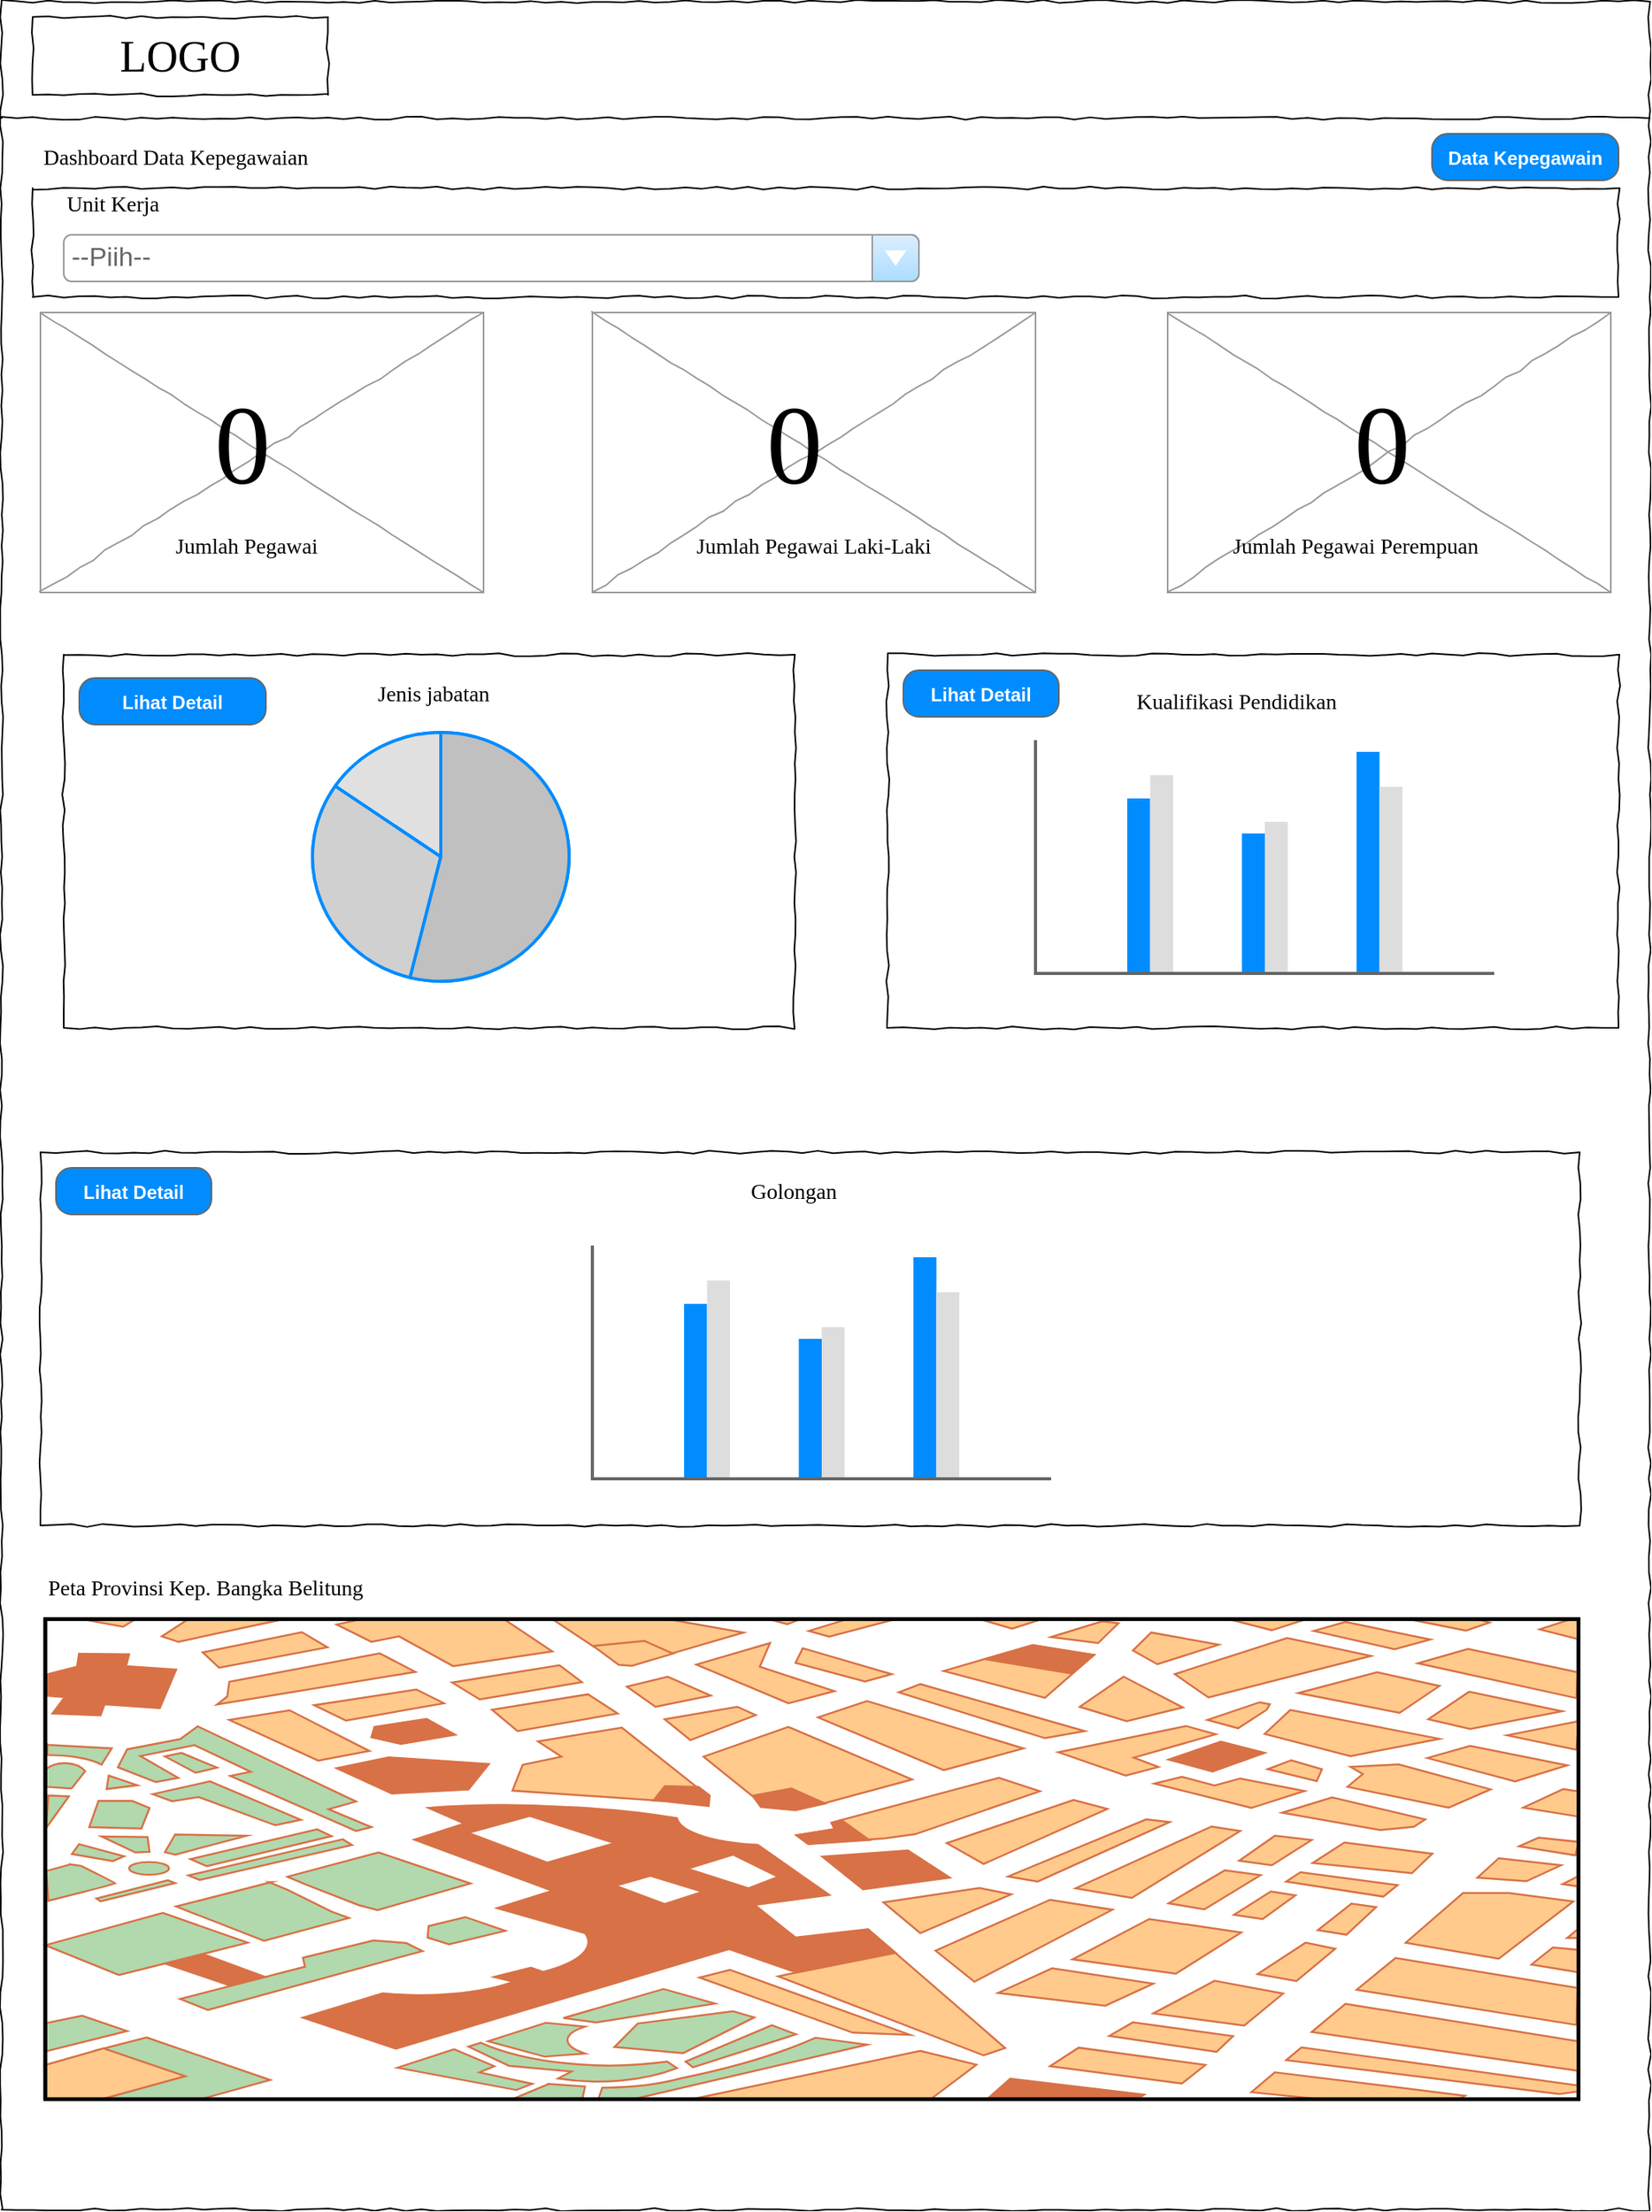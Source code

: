 <mxfile version="22.1.8" type="github">
  <diagram name="Page-1" id="03018318-947c-dd8e-b7a3-06fadd420f32">
    <mxGraphModel dx="1949" dy="880" grid="1" gridSize="10" guides="1" tooltips="1" connect="1" arrows="1" fold="1" page="1" pageScale="1" pageWidth="1100" pageHeight="850" background="none" math="0" shadow="0">
      <root>
        <mxCell id="0" />
        <mxCell id="1" parent="0" />
        <mxCell id="677b7b8949515195-1" value="" style="whiteSpace=wrap;html=1;rounded=0;shadow=0;labelBackgroundColor=none;strokeColor=#000000;strokeWidth=1;fillColor=none;fontFamily=Verdana;fontSize=12;fontColor=#000000;align=center;comic=1;" parent="1" vertex="1">
          <mxGeometry x="20" y="20" width="1060" height="1420" as="geometry" />
        </mxCell>
        <mxCell id="677b7b8949515195-2" value="LOGO" style="whiteSpace=wrap;html=1;rounded=0;shadow=0;labelBackgroundColor=none;strokeWidth=1;fontFamily=Verdana;fontSize=28;align=center;comic=1;" parent="1" vertex="1">
          <mxGeometry x="40" y="30" width="190" height="50" as="geometry" />
        </mxCell>
        <mxCell id="677b7b8949515195-9" value="" style="line;strokeWidth=1;html=1;rounded=0;shadow=0;labelBackgroundColor=none;fillColor=none;fontFamily=Verdana;fontSize=14;fontColor=#000000;align=center;comic=1;" parent="1" vertex="1">
          <mxGeometry x="20" y="90" width="1060" height="10" as="geometry" />
        </mxCell>
        <mxCell id="677b7b8949515195-16" value="" style="verticalLabelPosition=bottom;shadow=0;dashed=0;align=center;html=1;verticalAlign=top;strokeWidth=1;shape=mxgraph.mockup.graphics.simpleIcon;strokeColor=#999999;rounded=0;labelBackgroundColor=none;fontFamily=Verdana;fontSize=14;fontColor=#000000;comic=1;" parent="1" vertex="1">
          <mxGeometry x="45" y="220" width="285" height="180" as="geometry" />
        </mxCell>
        <mxCell id="8gUWTxBggKrRHHZYkB5M-9" value="--Piih--" style="strokeWidth=1;shadow=0;dashed=0;align=center;html=1;shape=mxgraph.mockup.forms.comboBox;strokeColor=#999999;fillColor=#ddeeff;align=left;fillColor2=#aaddff;mainText=;fontColor=#666666;fontSize=17;spacingLeft=3;" vertex="1" parent="1">
          <mxGeometry x="60" y="170" width="550" height="30" as="geometry" />
        </mxCell>
        <mxCell id="8gUWTxBggKrRHHZYkB5M-10" value="Unit Kerja" style="text;html=1;points=[];align=left;verticalAlign=top;spacingTop=-4;fontSize=14;fontFamily=Verdana" vertex="1" parent="1">
          <mxGeometry x="60" y="140" width="170" height="20" as="geometry" />
        </mxCell>
        <mxCell id="8gUWTxBggKrRHHZYkB5M-12" value="" style="whiteSpace=wrap;html=1;rounded=0;shadow=0;labelBackgroundColor=none;strokeWidth=1;fillColor=none;fontFamily=Verdana;fontSize=12;align=center;comic=1;" vertex="1" parent="1">
          <mxGeometry x="40" y="140" width="1020" height="70" as="geometry" />
        </mxCell>
        <mxCell id="8gUWTxBggKrRHHZYkB5M-13" value="Dashboard Data Kepegawaian" style="text;html=1;points=[];align=left;verticalAlign=top;spacingTop=-4;fontSize=14;fontFamily=Verdana" vertex="1" parent="1">
          <mxGeometry x="45" y="110" width="170" height="20" as="geometry" />
        </mxCell>
        <mxCell id="8gUWTxBggKrRHHZYkB5M-14" value="&lt;font style=&quot;font-size: 12px;&quot;&gt;Data Kepegawain&lt;/font&gt;" style="strokeWidth=1;shadow=0;dashed=0;align=center;html=1;shape=mxgraph.mockup.buttons.button;strokeColor=#666666;fontColor=#ffffff;mainText=;buttonStyle=round;fontSize=17;fontStyle=1;fillColor=#008cff;whiteSpace=wrap;" vertex="1" parent="1">
          <mxGeometry x="940" y="105" width="120" height="30" as="geometry" />
        </mxCell>
        <mxCell id="8gUWTxBggKrRHHZYkB5M-15" value="" style="verticalLabelPosition=bottom;shadow=0;dashed=0;align=center;html=1;verticalAlign=top;strokeWidth=1;shape=mxgraph.mockup.graphics.simpleIcon;strokeColor=#999999;rounded=0;labelBackgroundColor=none;fontFamily=Verdana;fontSize=14;fontColor=#000000;comic=1;" vertex="1" parent="1">
          <mxGeometry x="400" y="220" width="285" height="180" as="geometry" />
        </mxCell>
        <mxCell id="8gUWTxBggKrRHHZYkB5M-16" value="" style="verticalLabelPosition=bottom;shadow=0;dashed=0;align=center;html=1;verticalAlign=top;strokeWidth=1;shape=mxgraph.mockup.graphics.simpleIcon;strokeColor=#999999;rounded=0;labelBackgroundColor=none;fontFamily=Verdana;fontSize=14;fontColor=#000000;comic=1;" vertex="1" parent="1">
          <mxGeometry x="770" y="220" width="285" height="180" as="geometry" />
        </mxCell>
        <mxCell id="8gUWTxBggKrRHHZYkB5M-17" value="Jumlah Pegawai" style="text;html=1;points=[];align=left;verticalAlign=top;spacingTop=-4;fontSize=14;fontFamily=Verdana" vertex="1" parent="1">
          <mxGeometry x="130" y="360" width="170" height="20" as="geometry" />
        </mxCell>
        <mxCell id="8gUWTxBggKrRHHZYkB5M-18" value="Jumlah Pegawai Laki-Laki" style="text;html=1;points=[];align=left;verticalAlign=top;spacingTop=-4;fontSize=14;fontFamily=Verdana" vertex="1" parent="1">
          <mxGeometry x="465" y="360" width="170" height="20" as="geometry" />
        </mxCell>
        <mxCell id="8gUWTxBggKrRHHZYkB5M-19" value="Jumlah Pegawai Perempuan" style="text;html=1;points=[];align=left;verticalAlign=top;spacingTop=-4;fontSize=14;fontFamily=Verdana" vertex="1" parent="1">
          <mxGeometry x="810" y="360" width="170" height="20" as="geometry" />
        </mxCell>
        <mxCell id="8gUWTxBggKrRHHZYkB5M-22" value="" style="whiteSpace=wrap;html=1;rounded=0;shadow=0;labelBackgroundColor=none;strokeWidth=1;fillColor=none;fontFamily=Verdana;fontSize=12;align=center;comic=1;" vertex="1" parent="1">
          <mxGeometry x="60" y="440" width="470" height="240" as="geometry" />
        </mxCell>
        <mxCell id="8gUWTxBggKrRHHZYkB5M-23" value="" style="whiteSpace=wrap;html=1;rounded=0;shadow=0;labelBackgroundColor=none;strokeWidth=1;fillColor=none;fontFamily=Verdana;fontSize=12;align=center;comic=1;" vertex="1" parent="1">
          <mxGeometry x="590" y="440" width="470" height="240" as="geometry" />
        </mxCell>
        <mxCell id="8gUWTxBggKrRHHZYkB5M-24" value="" style="verticalLabelPosition=bottom;shadow=0;dashed=0;align=center;html=1;verticalAlign=top;strokeWidth=1;shape=mxgraph.mockup.graphics.pieChart;strokeColor=#008cff;parts=10,20,35;partColors=#e0e0e0,#d0d0d0,#c0c0c0,#b0b0b0,#a0a0a0;strokeWidth=2;" vertex="1" parent="1">
          <mxGeometry x="220" y="490" width="165" height="160" as="geometry" />
        </mxCell>
        <mxCell id="8gUWTxBggKrRHHZYkB5M-25" value="" style="verticalLabelPosition=bottom;shadow=0;dashed=0;align=center;html=1;verticalAlign=top;strokeWidth=1;shape=mxgraph.mockup.graphics.columnChart;strokeColor=none;strokeColor2=none;strokeColor3=#666666;fillColor2=#008cff;fillColor3=#dddddd;" vertex="1" parent="1">
          <mxGeometry x="685" y="495" width="295" height="150" as="geometry" />
        </mxCell>
        <mxCell id="8gUWTxBggKrRHHZYkB5M-26" value="&lt;font style=&quot;font-size: 12px;&quot;&gt;Lihat Detail&lt;/font&gt;" style="strokeWidth=1;shadow=0;dashed=0;align=center;html=1;shape=mxgraph.mockup.buttons.button;strokeColor=#666666;fontColor=#ffffff;mainText=;buttonStyle=round;fontSize=17;fontStyle=1;fillColor=#008cff;whiteSpace=wrap;" vertex="1" parent="1">
          <mxGeometry x="70" y="455" width="120" height="30" as="geometry" />
        </mxCell>
        <mxCell id="8gUWTxBggKrRHHZYkB5M-27" value="&lt;font style=&quot;font-size: 12px;&quot;&gt;Lihat Detail&lt;/font&gt;" style="strokeWidth=1;shadow=0;dashed=0;align=center;html=1;shape=mxgraph.mockup.buttons.button;strokeColor=#666666;fontColor=#ffffff;mainText=;buttonStyle=round;fontSize=17;fontStyle=1;fillColor=#008cff;whiteSpace=wrap;" vertex="1" parent="1">
          <mxGeometry x="600" y="450" width="100" height="30" as="geometry" />
        </mxCell>
        <mxCell id="8gUWTxBggKrRHHZYkB5M-30" value="" style="whiteSpace=wrap;html=1;rounded=0;shadow=0;labelBackgroundColor=none;strokeWidth=1;fillColor=none;fontFamily=Verdana;fontSize=12;align=center;comic=1;" vertex="1" parent="1">
          <mxGeometry x="45" y="760" width="990" height="240" as="geometry" />
        </mxCell>
        <mxCell id="8gUWTxBggKrRHHZYkB5M-31" value="" style="verticalLabelPosition=bottom;shadow=0;dashed=0;align=center;html=1;verticalAlign=top;strokeWidth=1;shape=mxgraph.mockup.graphics.columnChart;strokeColor=none;strokeColor2=none;strokeColor3=#666666;fillColor2=#008cff;fillColor3=#dddddd;" vertex="1" parent="1">
          <mxGeometry x="400" y="820" width="295" height="150" as="geometry" />
        </mxCell>
        <mxCell id="8gUWTxBggKrRHHZYkB5M-32" value="&lt;font style=&quot;font-size: 12px;&quot;&gt;Lihat Detail&lt;/font&gt;" style="strokeWidth=1;shadow=0;dashed=0;align=center;html=1;shape=mxgraph.mockup.buttons.button;strokeColor=#666666;fontColor=#ffffff;mainText=;buttonStyle=round;fontSize=17;fontStyle=1;fillColor=#008cff;whiteSpace=wrap;" vertex="1" parent="1">
          <mxGeometry x="55" y="770" width="100" height="30" as="geometry" />
        </mxCell>
        <mxCell id="8gUWTxBggKrRHHZYkB5M-33" value="Jenis jabatan" style="text;html=1;points=[];align=left;verticalAlign=top;spacingTop=-4;fontSize=14;fontFamily=Verdana" vertex="1" parent="1">
          <mxGeometry x="260" y="455" width="170" height="20" as="geometry" />
        </mxCell>
        <mxCell id="8gUWTxBggKrRHHZYkB5M-34" value="Kualifikasi Pendidikan" style="text;html=1;points=[];align=left;verticalAlign=top;spacingTop=-4;fontSize=14;fontFamily=Verdana" vertex="1" parent="1">
          <mxGeometry x="747.5" y="460" width="170" height="20" as="geometry" />
        </mxCell>
        <mxCell id="8gUWTxBggKrRHHZYkB5M-35" value="Golongan" style="text;html=1;points=[];align=left;verticalAlign=top;spacingTop=-4;fontSize=14;fontFamily=Verdana" vertex="1" parent="1">
          <mxGeometry x="500" y="775" width="70" height="20" as="geometry" />
        </mxCell>
        <mxCell id="8gUWTxBggKrRHHZYkB5M-36" value="" style="verticalLabelPosition=bottom;shadow=0;dashed=0;align=center;html=1;verticalAlign=top;strokeWidth=1;shape=mxgraph.mockup.misc.map;" vertex="1" parent="1">
          <mxGeometry x="47.5" y="1060" width="990" height="310" as="geometry" />
        </mxCell>
        <mxCell id="8gUWTxBggKrRHHZYkB5M-37" value="Peta Provinsi Kep. Bangka Belitung" style="text;html=1;points=[];align=left;verticalAlign=top;spacingTop=-4;fontSize=14;fontFamily=Verdana" vertex="1" parent="1">
          <mxGeometry x="47.5" y="1030" width="70" height="20" as="geometry" />
        </mxCell>
        <mxCell id="8gUWTxBggKrRHHZYkB5M-38" value="&lt;font style=&quot;font-size: 72px;&quot;&gt;0&lt;/font&gt;" style="text;html=1;points=[];align=left;verticalAlign=top;spacingTop=-4;fontSize=14;fontFamily=Verdana" vertex="1" parent="1">
          <mxGeometry x="155" y="260" width="50" height="80" as="geometry" />
        </mxCell>
        <mxCell id="8gUWTxBggKrRHHZYkB5M-39" value="&lt;font style=&quot;font-size: 72px;&quot;&gt;0&lt;/font&gt;" style="text;html=1;points=[];align=left;verticalAlign=top;spacingTop=-4;fontSize=14;fontFamily=Verdana" vertex="1" parent="1">
          <mxGeometry x="510" y="260" width="50" height="80" as="geometry" />
        </mxCell>
        <mxCell id="8gUWTxBggKrRHHZYkB5M-40" value="&lt;font style=&quot;font-size: 72px;&quot;&gt;0&lt;/font&gt;" style="text;html=1;points=[];align=left;verticalAlign=top;spacingTop=-4;fontSize=14;fontFamily=Verdana" vertex="1" parent="1">
          <mxGeometry x="887.5" y="260" width="50" height="80" as="geometry" />
        </mxCell>
      </root>
    </mxGraphModel>
  </diagram>
</mxfile>
